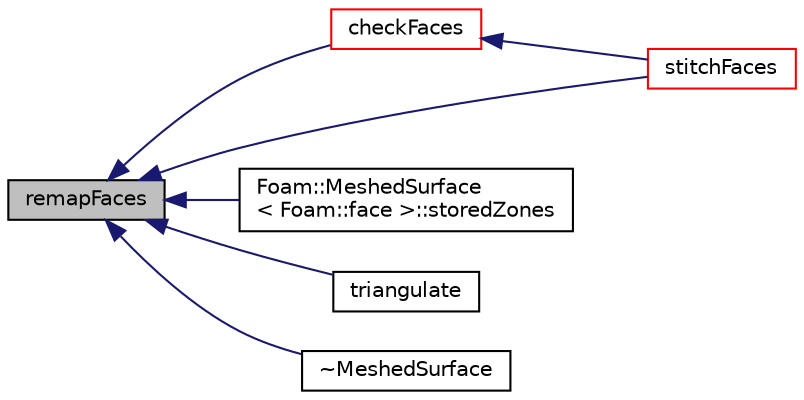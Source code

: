 digraph "remapFaces"
{
  bgcolor="transparent";
  edge [fontname="Helvetica",fontsize="10",labelfontname="Helvetica",labelfontsize="10"];
  node [fontname="Helvetica",fontsize="10",shape=record];
  rankdir="LR";
  Node1 [label="remapFaces",height=0.2,width=0.4,color="black", fillcolor="grey75", style="filled", fontcolor="black"];
  Node1 -> Node2 [dir="back",color="midnightblue",fontsize="10",style="solid",fontname="Helvetica"];
  Node2 [label="checkFaces",height=0.2,width=0.4,color="red",URL="$a01497.html#ae4ce07c4d2cbf5ac3acf9c17756ebb4c"];
  Node2 -> Node3 [dir="back",color="midnightblue",fontsize="10",style="solid",fontname="Helvetica"];
  Node3 [label="stitchFaces",height=0.2,width=0.4,color="red",URL="$a01497.html#ada64739e841899f3172e20a98843c6ae"];
  Node1 -> Node3 [dir="back",color="midnightblue",fontsize="10",style="solid",fontname="Helvetica"];
  Node1 -> Node4 [dir="back",color="midnightblue",fontsize="10",style="solid",fontname="Helvetica"];
  Node4 [label="Foam::MeshedSurface\l\< Foam::face \>::storedZones",height=0.2,width=0.4,color="black",URL="$a01497.html#aa4da19498e7e904ff22cf57fc8899360",tooltip="Non-const access to the zones. "];
  Node1 -> Node5 [dir="back",color="midnightblue",fontsize="10",style="solid",fontname="Helvetica"];
  Node5 [label="triangulate",height=0.2,width=0.4,color="black",URL="$a01497.html#ab8d32c1bc9e030a0f792cce93813f0cc",tooltip="Triangulate in-place, returning the number of triangles added. "];
  Node1 -> Node6 [dir="back",color="midnightblue",fontsize="10",style="solid",fontname="Helvetica"];
  Node6 [label="~MeshedSurface",height=0.2,width=0.4,color="black",URL="$a01497.html#a856597f23d0c19b0e6358fea432be7b2",tooltip="Destructor. "];
}
